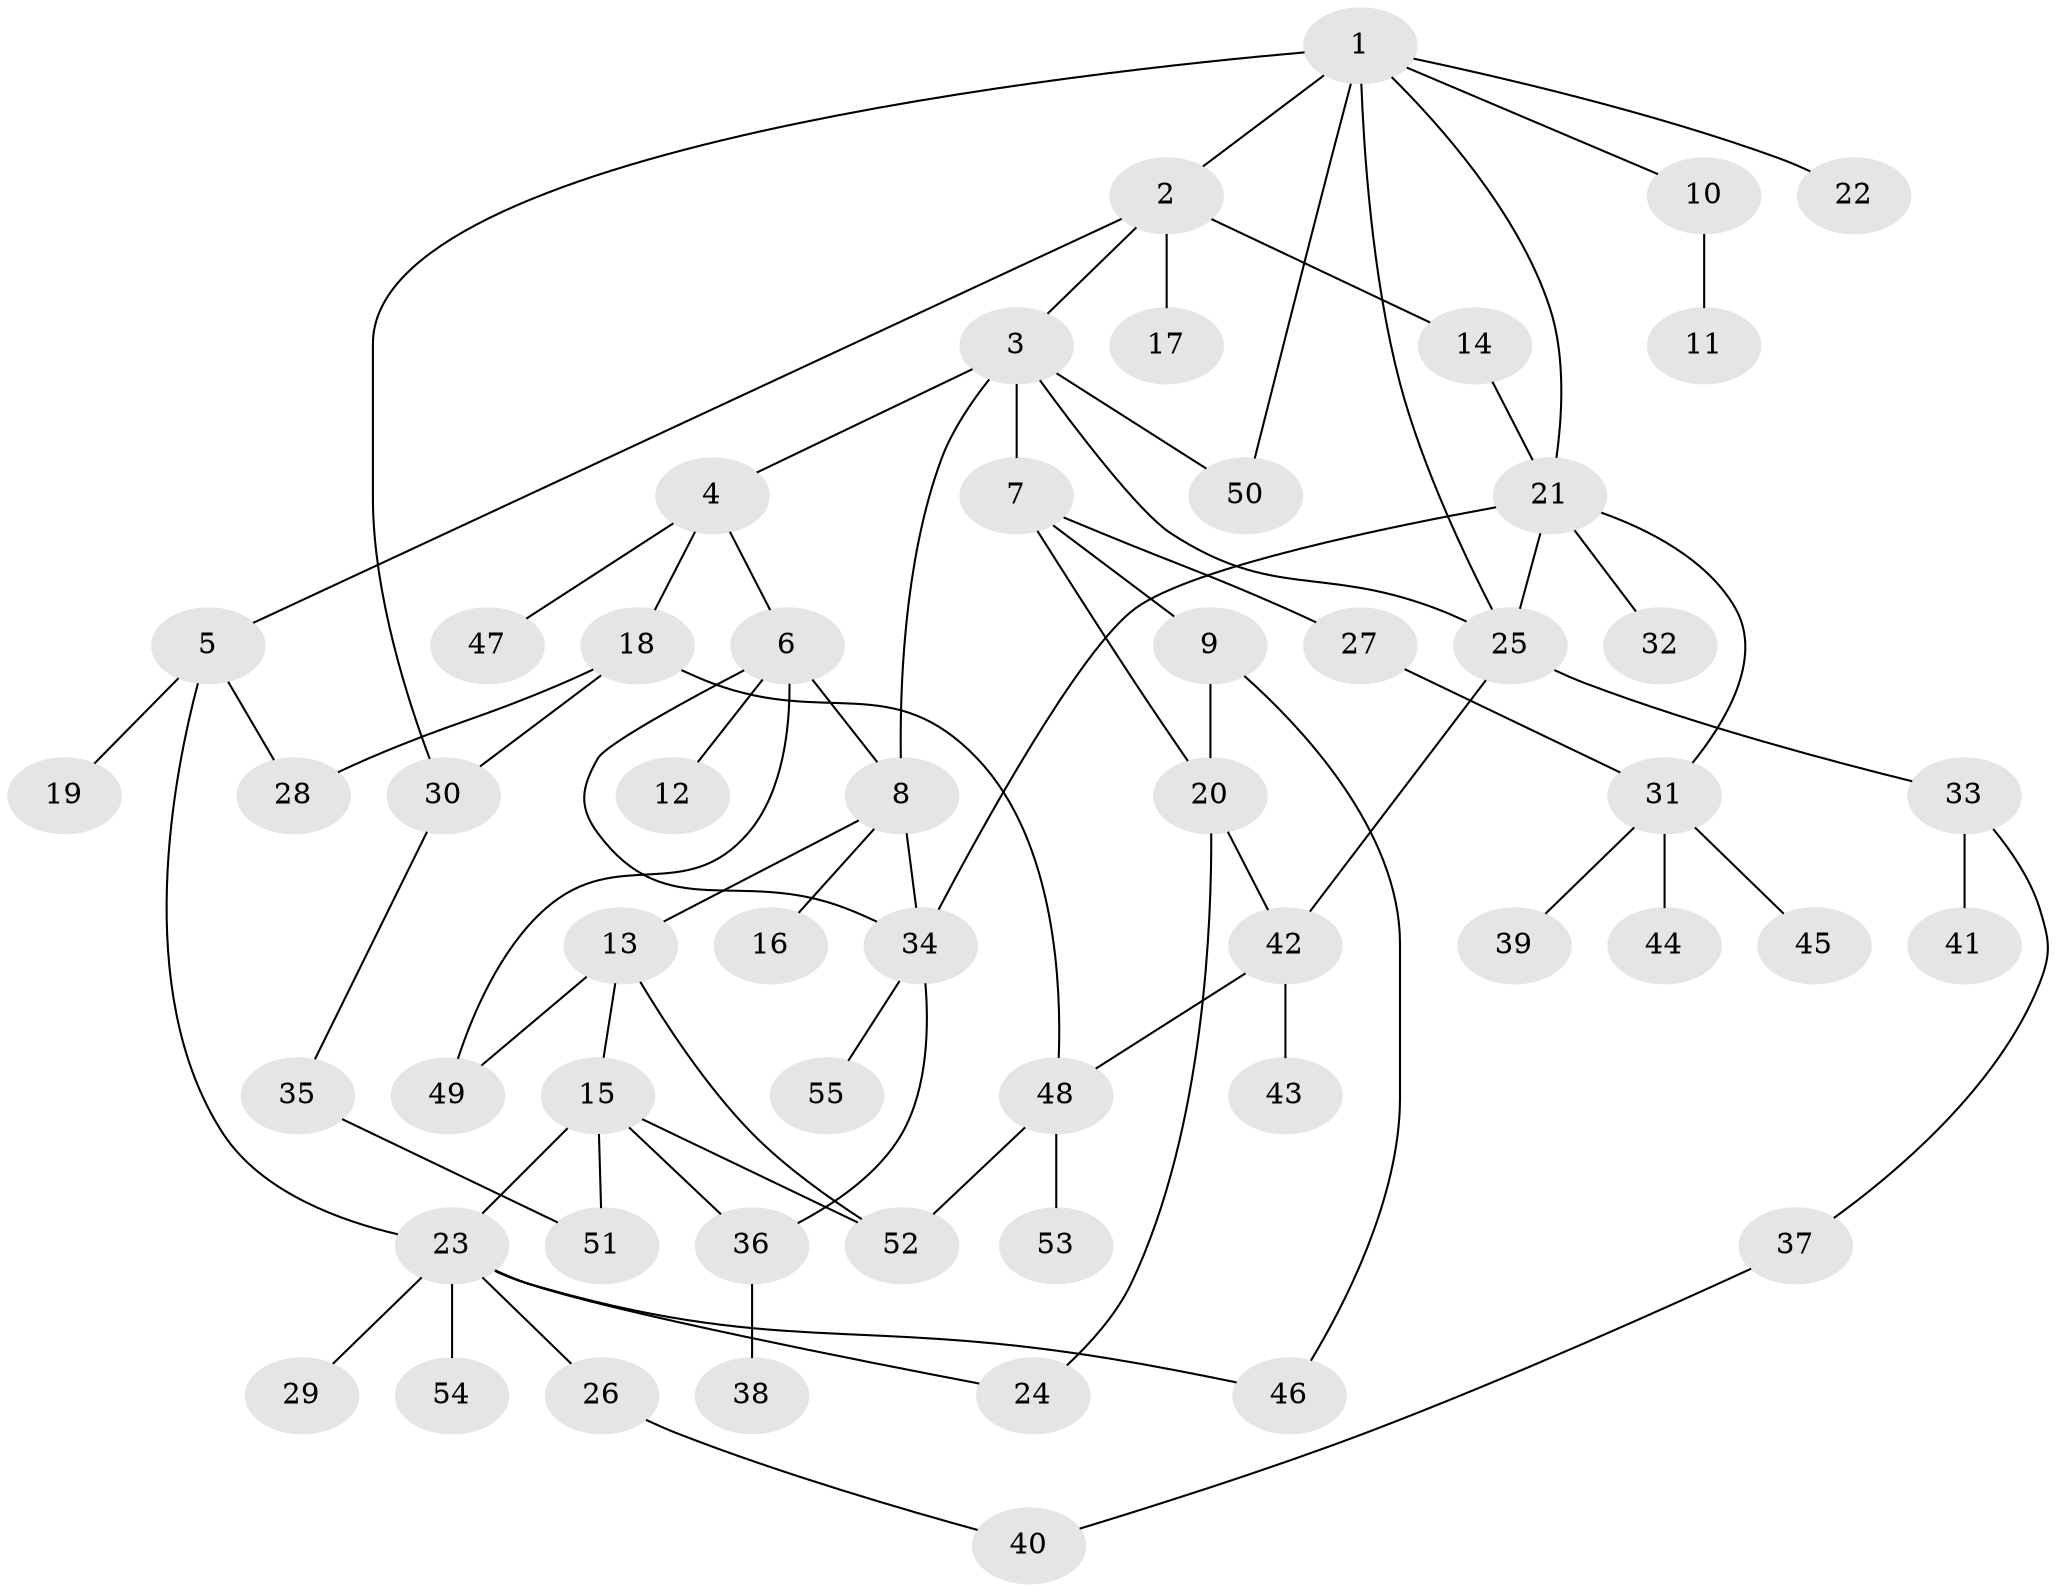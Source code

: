 // Generated by graph-tools (version 1.1) at 2025/41/03/09/25 04:41:47]
// undirected, 55 vertices, 76 edges
graph export_dot {
graph [start="1"]
  node [color=gray90,style=filled];
  1;
  2;
  3;
  4;
  5;
  6;
  7;
  8;
  9;
  10;
  11;
  12;
  13;
  14;
  15;
  16;
  17;
  18;
  19;
  20;
  21;
  22;
  23;
  24;
  25;
  26;
  27;
  28;
  29;
  30;
  31;
  32;
  33;
  34;
  35;
  36;
  37;
  38;
  39;
  40;
  41;
  42;
  43;
  44;
  45;
  46;
  47;
  48;
  49;
  50;
  51;
  52;
  53;
  54;
  55;
  1 -- 2;
  1 -- 10;
  1 -- 21;
  1 -- 22;
  1 -- 30;
  1 -- 50;
  1 -- 25;
  2 -- 3;
  2 -- 5;
  2 -- 14;
  2 -- 17;
  3 -- 4;
  3 -- 7;
  3 -- 25;
  3 -- 8;
  3 -- 50;
  4 -- 6;
  4 -- 18;
  4 -- 47;
  5 -- 19;
  5 -- 23;
  5 -- 28;
  6 -- 8;
  6 -- 12;
  6 -- 34;
  6 -- 49;
  7 -- 9;
  7 -- 20;
  7 -- 27;
  8 -- 13;
  8 -- 16;
  8 -- 34;
  9 -- 46;
  9 -- 20;
  10 -- 11;
  13 -- 15;
  13 -- 52;
  13 -- 49;
  14 -- 21;
  15 -- 36;
  15 -- 23;
  15 -- 52;
  15 -- 51;
  18 -- 28;
  18 -- 48;
  18 -- 30;
  20 -- 42;
  20 -- 24;
  21 -- 25;
  21 -- 31;
  21 -- 32;
  21 -- 34;
  23 -- 24;
  23 -- 26;
  23 -- 29;
  23 -- 54;
  23 -- 46;
  25 -- 33;
  25 -- 42;
  26 -- 40;
  27 -- 31;
  30 -- 35;
  31 -- 39;
  31 -- 44;
  31 -- 45;
  33 -- 37;
  33 -- 41;
  34 -- 55;
  34 -- 36;
  35 -- 51;
  36 -- 38;
  37 -- 40;
  42 -- 43;
  42 -- 48;
  48 -- 53;
  48 -- 52;
}

